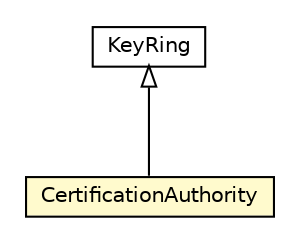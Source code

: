 #!/usr/local/bin/dot
#
# Class diagram 
# Generated by UMLGraph version R5_6-24-gf6e263 (http://www.umlgraph.org/)
#

digraph G {
	edge [fontname="Helvetica",fontsize=10,labelfontname="Helvetica",labelfontsize=10];
	node [fontname="Helvetica",fontsize=10,shape=plaintext];
	nodesep=0.25;
	ranksep=0.5;
	// org.universAAL.ontology.cryptographic.CertificationAuthority
	c2750829 [label=<<table title="org.universAAL.ontology.cryptographic.CertificationAuthority" border="0" cellborder="1" cellspacing="0" cellpadding="2" port="p" bgcolor="lemonChiffon" href="./CertificationAuthority.html">
		<tr><td><table border="0" cellspacing="0" cellpadding="1">
<tr><td align="center" balign="center"> CertificationAuthority </td></tr>
		</table></td></tr>
		</table>>, URL="./CertificationAuthority.html", fontname="Helvetica", fontcolor="black", fontsize=10.0];
	// org.universAAL.ontology.cryptographic.KeyRing
	c2750833 [label=<<table title="org.universAAL.ontology.cryptographic.KeyRing" border="0" cellborder="1" cellspacing="0" cellpadding="2" port="p" href="./KeyRing.html">
		<tr><td><table border="0" cellspacing="0" cellpadding="1">
<tr><td align="center" balign="center"> KeyRing </td></tr>
		</table></td></tr>
		</table>>, URL="./KeyRing.html", fontname="Helvetica", fontcolor="black", fontsize=10.0];
	//org.universAAL.ontology.cryptographic.CertificationAuthority extends org.universAAL.ontology.cryptographic.KeyRing
	c2750833:p -> c2750829:p [dir=back,arrowtail=empty];
}

